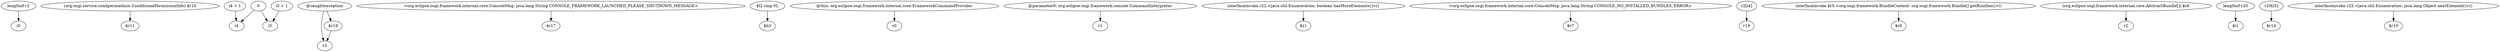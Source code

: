 digraph g {
0[label="lengthof r2"]
1[label="i0"]
0->1[label=""]
2[label="(org.osgi.service.condpermadmin.ConditionalPermissionInfo) $r10"]
3[label="$r11"]
2->3[label=""]
4[label="i4 + 1"]
5[label="i4"]
4->5[label=""]
6[label="@caughtexception"]
7[label="r3"]
6->7[label=""]
8[label="$r18"]
6->8[label=""]
9[label="<org.eclipse.osgi.framework.internal.core.ConsoleMsg: java.lang.String CONSOLE_FRAMEWORK_LAUNCHED_PLEASE_SHUTDOWN_MESSAGE>"]
10[label="$r17"]
9->10[label=""]
11[label="$l2 cmp 0L"]
12[label="$b3"]
11->12[label=""]
13[label="@this: org.eclipse.osgi.framework.internal.core.FrameworkCommandProvider"]
14[label="r0"]
13->14[label=""]
15[label="@parameter0: org.eclipse.osgi.framework.console.CommandInterpreter"]
16[label="r1"]
15->16[label=""]
17[label="0"]
18[label="i5"]
17->18[label=""]
19[label="interfaceinvoke r22.<java.util.Enumeration: boolean hasMoreElements()>()"]
20[label="$z1"]
19->20[label=""]
21[label="<org.eclipse.osgi.framework.internal.core.ConsoleMsg: java.lang.String CONSOLE_NO_INSTALLED_BUNDLES_ERROR>"]
22[label="$r7"]
21->22[label=""]
23[label="r2[i4]"]
24[label="r19"]
23->24[label=""]
8->7[label=""]
25[label="interfaceinvoke $r5.<org.osgi.framework.BundleContext: org.osgi.framework.Bundle[] getBundles()>()"]
26[label="$r6"]
25->26[label=""]
27[label="(org.eclipse.osgi.framework.internal.core.AbstractBundle[]) $r6"]
28[label="r2"]
27->28[label=""]
29[label="lengthof r20"]
30[label="$i1"]
29->30[label=""]
31[label="r20[i5]"]
32[label="$r14"]
31->32[label=""]
17->5[label=""]
33[label="interfaceinvoke r22.<java.util.Enumeration: java.lang.Object nextElement()>()"]
34[label="$r10"]
33->34[label=""]
35[label="i5 + 1"]
35->18[label=""]
}